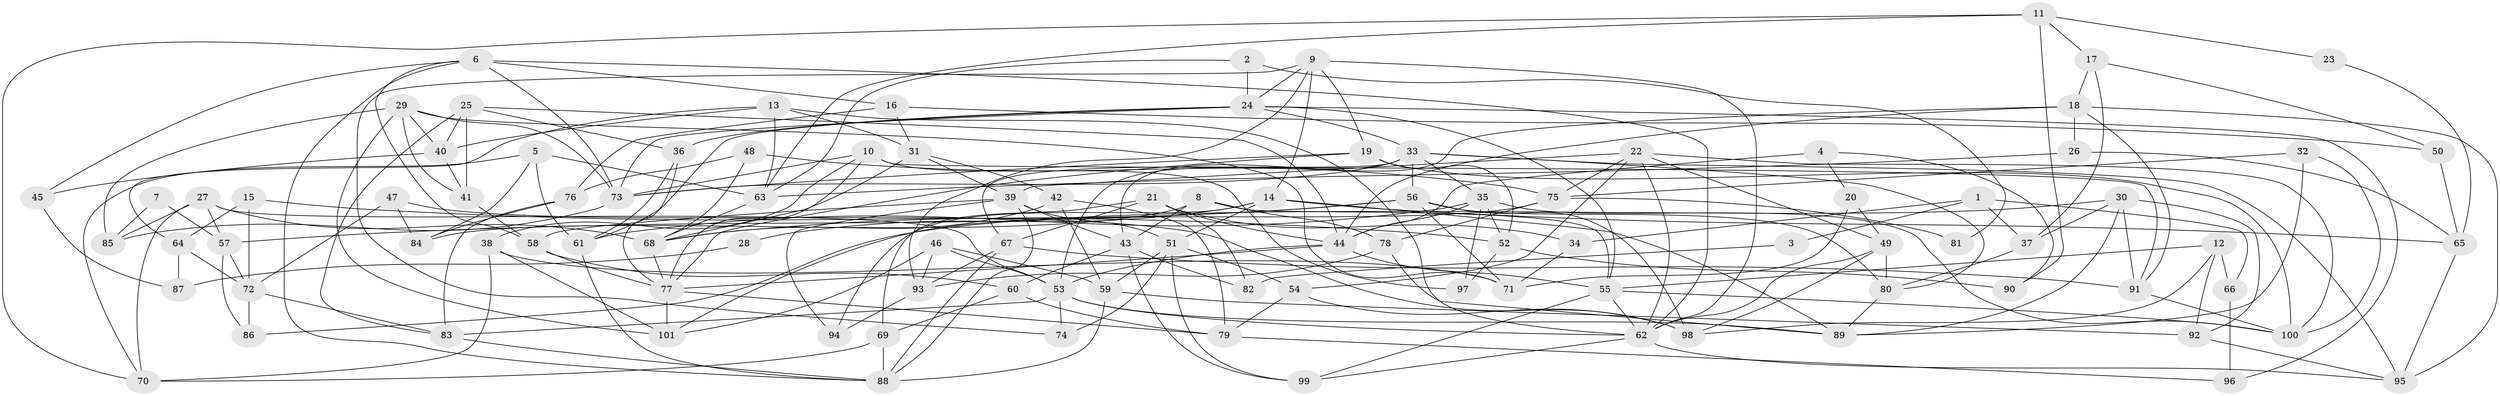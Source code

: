 // original degree distribution, {4: 0.3333333333333333, 5: 0.2222222222222222, 3: 0.2361111111111111, 2: 0.1111111111111111, 6: 0.0763888888888889, 8: 0.006944444444444444, 7: 0.006944444444444444, 9: 0.006944444444444444}
// Generated by graph-tools (version 1.1) at 2025/37/03/04/25 23:37:06]
// undirected, 101 vertices, 236 edges
graph export_dot {
  node [color=gray90,style=filled];
  1;
  2;
  3;
  4;
  5;
  6;
  7;
  8;
  9;
  10;
  11;
  12;
  13;
  14;
  15;
  16;
  17;
  18;
  19;
  20;
  21;
  22;
  23;
  24;
  25;
  26;
  27;
  28;
  29;
  30;
  31;
  32;
  33;
  34;
  35;
  36;
  37;
  38;
  39;
  40;
  41;
  42;
  43;
  44;
  45;
  46;
  47;
  48;
  49;
  50;
  51;
  52;
  53;
  54;
  55;
  56;
  57;
  58;
  59;
  60;
  61;
  62;
  63;
  64;
  65;
  66;
  67;
  68;
  69;
  70;
  71;
  72;
  73;
  74;
  75;
  76;
  77;
  78;
  79;
  80;
  81;
  82;
  83;
  84;
  85;
  86;
  87;
  88;
  89;
  90;
  91;
  92;
  93;
  94;
  95;
  96;
  97;
  98;
  99;
  100;
  101;
  1 -- 3 [weight=1.0];
  1 -- 34 [weight=1.0];
  1 -- 37 [weight=1.0];
  1 -- 66 [weight=1.0];
  2 -- 24 [weight=1.0];
  2 -- 63 [weight=1.0];
  2 -- 81 [weight=1.0];
  3 -- 82 [weight=1.0];
  4 -- 20 [weight=1.0];
  4 -- 44 [weight=2.0];
  4 -- 90 [weight=1.0];
  5 -- 61 [weight=1.0];
  5 -- 63 [weight=1.0];
  5 -- 70 [weight=1.0];
  5 -- 84 [weight=1.0];
  6 -- 16 [weight=1.0];
  6 -- 45 [weight=1.0];
  6 -- 58 [weight=1.0];
  6 -- 62 [weight=1.0];
  6 -- 73 [weight=1.0];
  6 -- 88 [weight=1.0];
  7 -- 57 [weight=1.0];
  7 -- 85 [weight=1.0];
  8 -- 43 [weight=1.0];
  8 -- 55 [weight=1.0];
  8 -- 78 [weight=1.0];
  8 -- 84 [weight=1.0];
  9 -- 14 [weight=1.0];
  9 -- 19 [weight=1.0];
  9 -- 24 [weight=1.0];
  9 -- 62 [weight=1.0];
  9 -- 74 [weight=1.0];
  9 -- 93 [weight=1.0];
  10 -- 38 [weight=1.0];
  10 -- 73 [weight=1.0];
  10 -- 77 [weight=1.0];
  10 -- 91 [weight=1.0];
  10 -- 97 [weight=1.0];
  11 -- 17 [weight=1.0];
  11 -- 23 [weight=1.0];
  11 -- 63 [weight=1.0];
  11 -- 70 [weight=1.0];
  11 -- 90 [weight=1.0];
  12 -- 55 [weight=1.0];
  12 -- 66 [weight=1.0];
  12 -- 92 [weight=1.0];
  12 -- 98 [weight=1.0];
  13 -- 31 [weight=2.0];
  13 -- 40 [weight=1.0];
  13 -- 62 [weight=1.0];
  13 -- 63 [weight=1.0];
  13 -- 64 [weight=1.0];
  14 -- 28 [weight=1.0];
  14 -- 51 [weight=1.0];
  14 -- 65 [weight=1.0];
  14 -- 89 [weight=1.0];
  14 -- 94 [weight=1.0];
  15 -- 52 [weight=1.0];
  15 -- 64 [weight=1.0];
  15 -- 72 [weight=1.0];
  16 -- 31 [weight=1.0];
  16 -- 50 [weight=1.0];
  16 -- 76 [weight=1.0];
  17 -- 18 [weight=1.0];
  17 -- 37 [weight=1.0];
  17 -- 50 [weight=1.0];
  18 -- 26 [weight=1.0];
  18 -- 43 [weight=1.0];
  18 -- 44 [weight=1.0];
  18 -- 91 [weight=1.0];
  18 -- 95 [weight=1.0];
  19 -- 52 [weight=1.0];
  19 -- 73 [weight=1.0];
  19 -- 77 [weight=1.0];
  19 -- 100 [weight=1.0];
  20 -- 49 [weight=1.0];
  20 -- 71 [weight=1.0];
  21 -- 34 [weight=1.0];
  21 -- 44 [weight=1.0];
  21 -- 67 [weight=1.0];
  21 -- 69 [weight=1.0];
  21 -- 82 [weight=1.0];
  22 -- 39 [weight=1.0];
  22 -- 49 [weight=1.0];
  22 -- 54 [weight=1.0];
  22 -- 62 [weight=1.0];
  22 -- 75 [weight=1.0];
  22 -- 100 [weight=1.0];
  23 -- 65 [weight=1.0];
  24 -- 33 [weight=1.0];
  24 -- 36 [weight=1.0];
  24 -- 55 [weight=1.0];
  24 -- 61 [weight=1.0];
  24 -- 73 [weight=1.0];
  24 -- 96 [weight=1.0];
  25 -- 36 [weight=1.0];
  25 -- 40 [weight=2.0];
  25 -- 41 [weight=1.0];
  25 -- 44 [weight=1.0];
  25 -- 83 [weight=1.0];
  26 -- 63 [weight=1.0];
  26 -- 65 [weight=1.0];
  27 -- 53 [weight=1.0];
  27 -- 57 [weight=1.0];
  27 -- 68 [weight=1.0];
  27 -- 70 [weight=2.0];
  27 -- 85 [weight=1.0];
  28 -- 87 [weight=1.0];
  29 -- 40 [weight=1.0];
  29 -- 41 [weight=1.0];
  29 -- 71 [weight=1.0];
  29 -- 73 [weight=1.0];
  29 -- 85 [weight=1.0];
  29 -- 101 [weight=1.0];
  30 -- 37 [weight=1.0];
  30 -- 86 [weight=1.0];
  30 -- 89 [weight=1.0];
  30 -- 91 [weight=1.0];
  30 -- 92 [weight=1.0];
  31 -- 39 [weight=1.0];
  31 -- 42 [weight=1.0];
  31 -- 68 [weight=1.0];
  32 -- 75 [weight=1.0];
  32 -- 89 [weight=1.0];
  32 -- 100 [weight=1.0];
  33 -- 35 [weight=1.0];
  33 -- 53 [weight=1.0];
  33 -- 56 [weight=1.0];
  33 -- 67 [weight=1.0];
  33 -- 73 [weight=1.0];
  33 -- 80 [weight=1.0];
  33 -- 95 [weight=1.0];
  34 -- 71 [weight=1.0];
  35 -- 44 [weight=1.0];
  35 -- 52 [weight=1.0];
  35 -- 61 [weight=1.0];
  35 -- 97 [weight=1.0];
  35 -- 100 [weight=1.0];
  36 -- 61 [weight=1.0];
  36 -- 77 [weight=1.0];
  37 -- 80 [weight=1.0];
  38 -- 70 [weight=1.0];
  38 -- 71 [weight=1.0];
  38 -- 101 [weight=1.0];
  39 -- 43 [weight=1.0];
  39 -- 51 [weight=1.0];
  39 -- 58 [weight=1.0];
  39 -- 88 [weight=1.0];
  39 -- 94 [weight=1.0];
  40 -- 41 [weight=1.0];
  40 -- 45 [weight=1.0];
  41 -- 58 [weight=1.0];
  42 -- 59 [weight=1.0];
  42 -- 68 [weight=1.0];
  42 -- 79 [weight=1.0];
  43 -- 60 [weight=1.0];
  43 -- 82 [weight=1.0];
  43 -- 99 [weight=1.0];
  44 -- 53 [weight=1.0];
  44 -- 55 [weight=1.0];
  44 -- 77 [weight=1.0];
  45 -- 87 [weight=1.0];
  46 -- 53 [weight=1.0];
  46 -- 59 [weight=1.0];
  46 -- 93 [weight=1.0];
  46 -- 101 [weight=1.0];
  47 -- 72 [weight=1.0];
  47 -- 84 [weight=1.0];
  47 -- 98 [weight=1.0];
  48 -- 68 [weight=1.0];
  48 -- 75 [weight=1.0];
  48 -- 76 [weight=1.0];
  49 -- 62 [weight=1.0];
  49 -- 80 [weight=1.0];
  49 -- 98 [weight=1.0];
  50 -- 65 [weight=1.0];
  51 -- 54 [weight=1.0];
  51 -- 59 [weight=1.0];
  51 -- 74 [weight=2.0];
  51 -- 99 [weight=1.0];
  52 -- 90 [weight=2.0];
  52 -- 97 [weight=1.0];
  53 -- 62 [weight=1.0];
  53 -- 74 [weight=1.0];
  53 -- 83 [weight=1.0];
  53 -- 89 [weight=1.0];
  54 -- 79 [weight=1.0];
  54 -- 98 [weight=1.0];
  55 -- 62 [weight=1.0];
  55 -- 99 [weight=1.0];
  55 -- 100 [weight=1.0];
  56 -- 57 [weight=1.0];
  56 -- 68 [weight=1.0];
  56 -- 71 [weight=1.0];
  56 -- 80 [weight=1.0];
  56 -- 98 [weight=1.0];
  57 -- 72 [weight=1.0];
  57 -- 86 [weight=1.0];
  58 -- 60 [weight=1.0];
  58 -- 77 [weight=1.0];
  59 -- 88 [weight=1.0];
  59 -- 92 [weight=1.0];
  60 -- 69 [weight=1.0];
  60 -- 79 [weight=1.0];
  61 -- 88 [weight=1.0];
  62 -- 95 [weight=1.0];
  62 -- 99 [weight=1.0];
  63 -- 68 [weight=1.0];
  64 -- 72 [weight=1.0];
  64 -- 87 [weight=1.0];
  65 -- 95 [weight=1.0];
  66 -- 96 [weight=1.0];
  67 -- 88 [weight=1.0];
  67 -- 91 [weight=1.0];
  67 -- 93 [weight=1.0];
  68 -- 77 [weight=2.0];
  69 -- 70 [weight=1.0];
  69 -- 88 [weight=1.0];
  72 -- 83 [weight=1.0];
  72 -- 86 [weight=1.0];
  73 -- 85 [weight=1.0];
  75 -- 78 [weight=1.0];
  75 -- 81 [weight=1.0];
  75 -- 101 [weight=1.0];
  76 -- 83 [weight=1.0];
  76 -- 84 [weight=1.0];
  77 -- 79 [weight=1.0];
  77 -- 101 [weight=1.0];
  78 -- 89 [weight=1.0];
  78 -- 93 [weight=1.0];
  79 -- 96 [weight=1.0];
  80 -- 89 [weight=1.0];
  83 -- 88 [weight=1.0];
  91 -- 100 [weight=1.0];
  92 -- 95 [weight=1.0];
  93 -- 94 [weight=1.0];
}
